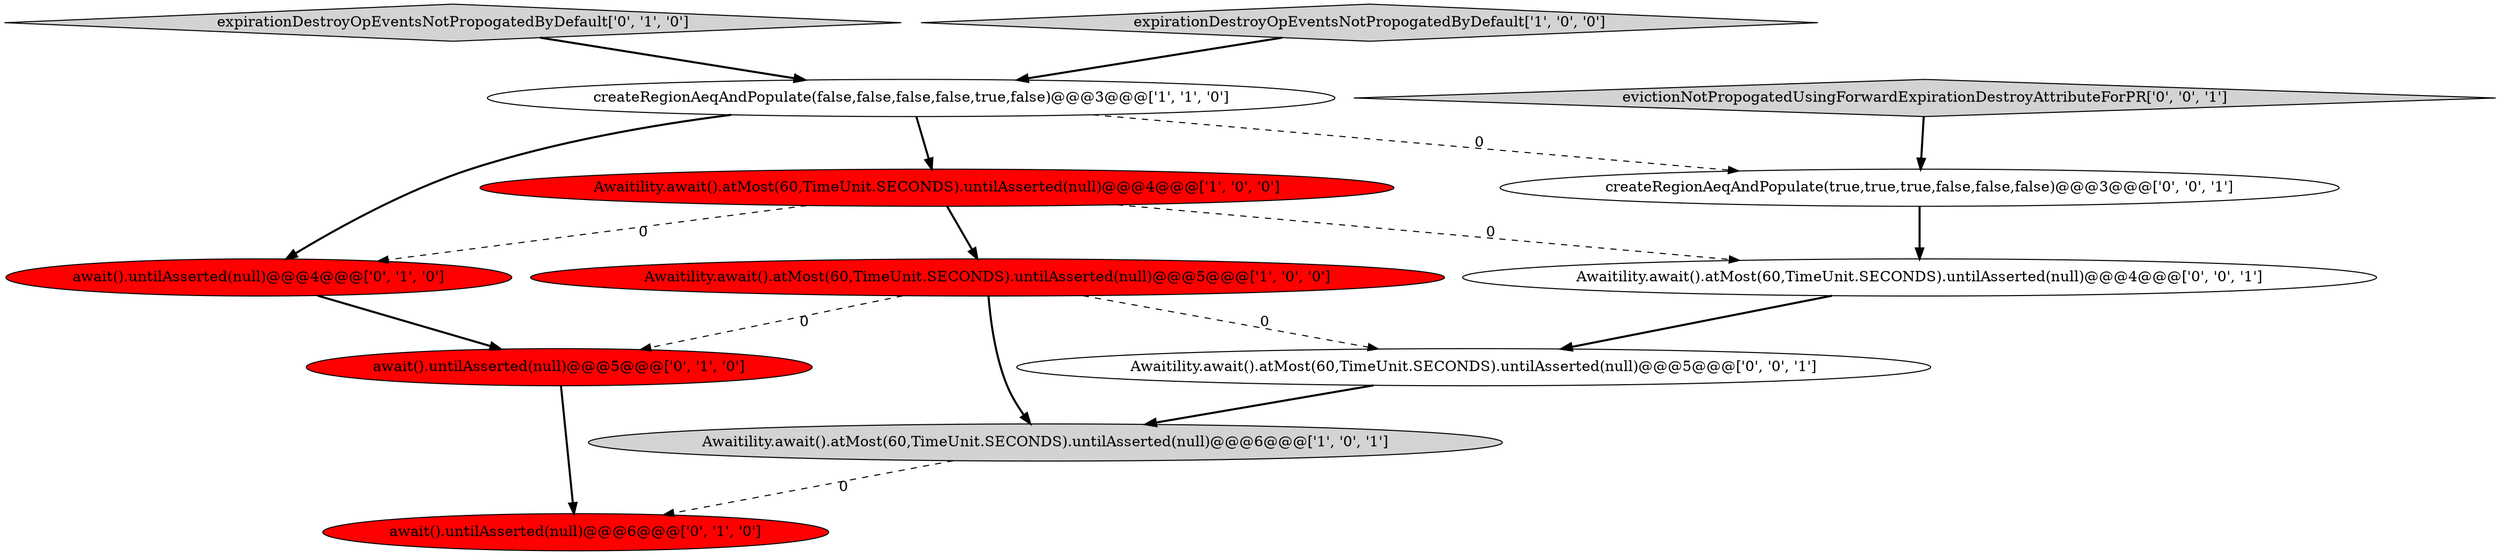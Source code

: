 digraph {
10 [style = filled, label = "Awaitility.await().atMost(60,TimeUnit.SECONDS).untilAsserted(null)@@@4@@@['0', '0', '1']", fillcolor = white, shape = ellipse image = "AAA0AAABBB3BBB"];
5 [style = filled, label = "expirationDestroyOpEventsNotPropogatedByDefault['0', '1', '0']", fillcolor = lightgray, shape = diamond image = "AAA0AAABBB2BBB"];
4 [style = filled, label = "Awaitility.await().atMost(60,TimeUnit.SECONDS).untilAsserted(null)@@@4@@@['1', '0', '0']", fillcolor = red, shape = ellipse image = "AAA1AAABBB1BBB"];
11 [style = filled, label = "createRegionAeqAndPopulate(true,true,true,false,false,false)@@@3@@@['0', '0', '1']", fillcolor = white, shape = ellipse image = "AAA0AAABBB3BBB"];
0 [style = filled, label = "Awaitility.await().atMost(60,TimeUnit.SECONDS).untilAsserted(null)@@@5@@@['1', '0', '0']", fillcolor = red, shape = ellipse image = "AAA1AAABBB1BBB"];
6 [style = filled, label = "await().untilAsserted(null)@@@6@@@['0', '1', '0']", fillcolor = red, shape = ellipse image = "AAA1AAABBB2BBB"];
9 [style = filled, label = "evictionNotPropogatedUsingForwardExpirationDestroyAttributeForPR['0', '0', '1']", fillcolor = lightgray, shape = diamond image = "AAA0AAABBB3BBB"];
12 [style = filled, label = "Awaitility.await().atMost(60,TimeUnit.SECONDS).untilAsserted(null)@@@5@@@['0', '0', '1']", fillcolor = white, shape = ellipse image = "AAA0AAABBB3BBB"];
3 [style = filled, label = "createRegionAeqAndPopulate(false,false,false,false,true,false)@@@3@@@['1', '1', '0']", fillcolor = white, shape = ellipse image = "AAA0AAABBB1BBB"];
8 [style = filled, label = "await().untilAsserted(null)@@@5@@@['0', '1', '0']", fillcolor = red, shape = ellipse image = "AAA1AAABBB2BBB"];
1 [style = filled, label = "expirationDestroyOpEventsNotPropogatedByDefault['1', '0', '0']", fillcolor = lightgray, shape = diamond image = "AAA0AAABBB1BBB"];
7 [style = filled, label = "await().untilAsserted(null)@@@4@@@['0', '1', '0']", fillcolor = red, shape = ellipse image = "AAA1AAABBB2BBB"];
2 [style = filled, label = "Awaitility.await().atMost(60,TimeUnit.SECONDS).untilAsserted(null)@@@6@@@['1', '0', '1']", fillcolor = lightgray, shape = ellipse image = "AAA0AAABBB1BBB"];
1->3 [style = bold, label=""];
5->3 [style = bold, label=""];
0->8 [style = dashed, label="0"];
12->2 [style = bold, label=""];
8->6 [style = bold, label=""];
9->11 [style = bold, label=""];
4->10 [style = dashed, label="0"];
0->12 [style = dashed, label="0"];
3->7 [style = bold, label=""];
7->8 [style = bold, label=""];
11->10 [style = bold, label=""];
3->4 [style = bold, label=""];
10->12 [style = bold, label=""];
4->7 [style = dashed, label="0"];
3->11 [style = dashed, label="0"];
4->0 [style = bold, label=""];
0->2 [style = bold, label=""];
2->6 [style = dashed, label="0"];
}
